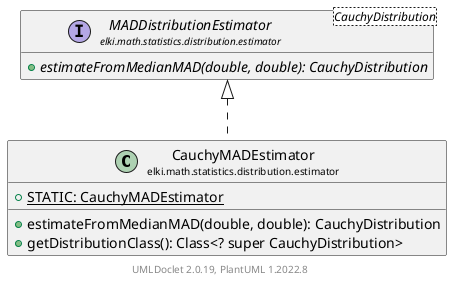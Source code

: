 @startuml
    remove .*\.(Instance|Par|Parameterizer|Factory)$
    set namespaceSeparator none
    hide empty fields
    hide empty methods

    class "<size:14>CauchyMADEstimator\n<size:10>elki.math.statistics.distribution.estimator" as elki.math.statistics.distribution.estimator.CauchyMADEstimator [[CauchyMADEstimator.html]] {
        {static} +STATIC: CauchyMADEstimator
        +estimateFromMedianMAD(double, double): CauchyDistribution
        +getDistributionClass(): Class<? super CauchyDistribution>
    }

    interface "<size:14>MADDistributionEstimator\n<size:10>elki.math.statistics.distribution.estimator" as elki.math.statistics.distribution.estimator.MADDistributionEstimator<CauchyDistribution> [[MADDistributionEstimator.html]] {
        {abstract} +estimateFromMedianMAD(double, double): CauchyDistribution
    }
    class "<size:14>CauchyMADEstimator.Par\n<size:10>elki.math.statistics.distribution.estimator" as elki.math.statistics.distribution.estimator.CauchyMADEstimator.Par [[CauchyMADEstimator.Par.html]]

    elki.math.statistics.distribution.estimator.MADDistributionEstimator <|.. elki.math.statistics.distribution.estimator.CauchyMADEstimator
    elki.math.statistics.distribution.estimator.CauchyMADEstimator +-- elki.math.statistics.distribution.estimator.CauchyMADEstimator.Par

    center footer UMLDoclet 2.0.19, PlantUML 1.2022.8
@enduml
